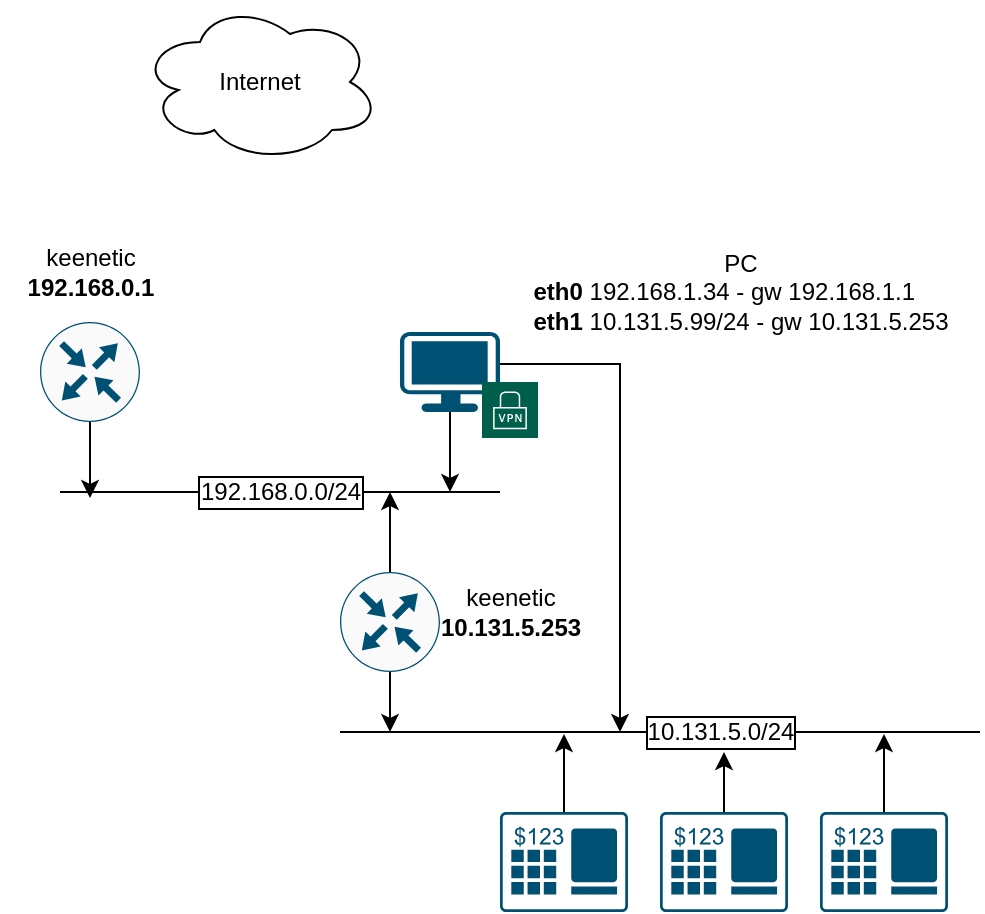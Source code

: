 <mxfile version="21.7.2" type="github">
  <diagram name="Страница — 1" id="cvJ9T2441eXsJ9PKUv6I">
    <mxGraphModel dx="875" dy="458" grid="1" gridSize="10" guides="1" tooltips="1" connect="1" arrows="1" fold="1" page="1" pageScale="1" pageWidth="827" pageHeight="1169" math="0" shadow="0">
      <root>
        <mxCell id="0" />
        <mxCell id="1" parent="0" />
        <mxCell id="dkGSF5NSOWRdjdezfaBx-14" value="" style="edgeStyle=orthogonalEdgeStyle;rounded=0;orthogonalLoop=1;jettySize=auto;html=1;" edge="1" parent="1" source="dkGSF5NSOWRdjdezfaBx-1">
          <mxGeometry relative="1" as="geometry">
            <mxPoint x="204" y="428" as="targetPoint" />
          </mxGeometry>
        </mxCell>
        <mxCell id="dkGSF5NSOWRdjdezfaBx-1" value="" style="sketch=0;points=[[0.5,0,0],[1,0.5,0],[0.5,1,0],[0,0.5,0],[0.145,0.145,0],[0.856,0.145,0],[0.855,0.856,0],[0.145,0.855,0]];verticalLabelPosition=bottom;html=1;verticalAlign=top;aspect=fixed;align=center;pointerEvents=1;shape=mxgraph.cisco19.rect;prIcon=router;fillColor=#FAFAFA;strokeColor=#005073;" vertex="1" parent="1">
          <mxGeometry x="179" y="340" width="50" height="50" as="geometry" />
        </mxCell>
        <mxCell id="dkGSF5NSOWRdjdezfaBx-2" value="" style="sketch=0;points=[[0.5,0,0],[1,0.5,0],[0.5,1,0],[0,0.5,0],[0.145,0.145,0],[0.856,0.145,0],[0.855,0.856,0],[0.145,0.855,0]];verticalLabelPosition=bottom;html=1;verticalAlign=top;aspect=fixed;align=center;pointerEvents=1;shape=mxgraph.cisco19.rect;prIcon=router;fillColor=#FAFAFA;strokeColor=#005073;" vertex="1" parent="1">
          <mxGeometry x="329" y="465" width="50" height="50" as="geometry" />
        </mxCell>
        <mxCell id="dkGSF5NSOWRdjdezfaBx-3" value="" style="points=[[0.03,0.03,0],[0.5,0,0],[0.97,0.03,0],[1,0.4,0],[0.97,0.745,0],[0.5,1,0],[0.03,0.745,0],[0,0.4,0]];verticalLabelPosition=bottom;sketch=0;html=1;verticalAlign=top;aspect=fixed;align=center;pointerEvents=1;shape=mxgraph.cisco19.workstation;fillColor=#005073;strokeColor=none;" vertex="1" parent="1">
          <mxGeometry x="359" y="345" width="50" height="40" as="geometry" />
        </mxCell>
        <mxCell id="dkGSF5NSOWRdjdezfaBx-19" value="" style="edgeStyle=orthogonalEdgeStyle;rounded=0;orthogonalLoop=1;jettySize=auto;html=1;" edge="1" parent="1" source="dkGSF5NSOWRdjdezfaBx-4">
          <mxGeometry relative="1" as="geometry">
            <mxPoint x="441" y="546" as="targetPoint" />
          </mxGeometry>
        </mxCell>
        <mxCell id="dkGSF5NSOWRdjdezfaBx-4" value="" style="sketch=0;points=[[0.015,0.015,0],[0.985,0.015,0],[0.985,0.985,0],[0.015,0.985,0],[0.25,0,0],[0.5,0,0],[0.75,0,0],[1,0.25,0],[1,0.5,0],[1,0.75,0],[0.75,1,0],[0.5,1,0],[0.25,1,0],[0,0.75,0],[0,0.5,0],[0,0.25,0]];verticalLabelPosition=bottom;html=1;verticalAlign=top;aspect=fixed;align=center;pointerEvents=1;shape=mxgraph.cisco19.pos;fillColor=#005073;strokeColor=none;" vertex="1" parent="1">
          <mxGeometry x="409" y="585" width="64" height="50" as="geometry" />
        </mxCell>
        <mxCell id="dkGSF5NSOWRdjdezfaBx-20" value="" style="edgeStyle=orthogonalEdgeStyle;rounded=0;orthogonalLoop=1;jettySize=auto;html=1;" edge="1" parent="1" source="dkGSF5NSOWRdjdezfaBx-5">
          <mxGeometry relative="1" as="geometry">
            <mxPoint x="521" y="555" as="targetPoint" />
          </mxGeometry>
        </mxCell>
        <mxCell id="dkGSF5NSOWRdjdezfaBx-5" value="" style="sketch=0;points=[[0.015,0.015,0],[0.985,0.015,0],[0.985,0.985,0],[0.015,0.985,0],[0.25,0,0],[0.5,0,0],[0.75,0,0],[1,0.25,0],[1,0.5,0],[1,0.75,0],[0.75,1,0],[0.5,1,0],[0.25,1,0],[0,0.75,0],[0,0.5,0],[0,0.25,0]];verticalLabelPosition=bottom;html=1;verticalAlign=top;aspect=fixed;align=center;pointerEvents=1;shape=mxgraph.cisco19.pos;fillColor=#005073;strokeColor=none;" vertex="1" parent="1">
          <mxGeometry x="489" y="585" width="64" height="50" as="geometry" />
        </mxCell>
        <mxCell id="dkGSF5NSOWRdjdezfaBx-21" value="" style="edgeStyle=orthogonalEdgeStyle;rounded=0;orthogonalLoop=1;jettySize=auto;html=1;" edge="1" parent="1" source="dkGSF5NSOWRdjdezfaBx-6">
          <mxGeometry relative="1" as="geometry">
            <mxPoint x="601" y="546" as="targetPoint" />
          </mxGeometry>
        </mxCell>
        <mxCell id="dkGSF5NSOWRdjdezfaBx-6" value="" style="sketch=0;points=[[0.015,0.015,0],[0.985,0.015,0],[0.985,0.985,0],[0.015,0.985,0],[0.25,0,0],[0.5,0,0],[0.75,0,0],[1,0.25,0],[1,0.5,0],[1,0.75,0],[0.75,1,0],[0.5,1,0],[0.25,1,0],[0,0.75,0],[0,0.5,0],[0,0.25,0]];verticalLabelPosition=bottom;html=1;verticalAlign=top;aspect=fixed;align=center;pointerEvents=1;shape=mxgraph.cisco19.pos;fillColor=#005073;strokeColor=none;" vertex="1" parent="1">
          <mxGeometry x="569" y="585" width="64" height="50" as="geometry" />
        </mxCell>
        <mxCell id="dkGSF5NSOWRdjdezfaBx-7" value="" style="endArrow=none;html=1;rounded=0;" edge="1" parent="1">
          <mxGeometry width="50" height="50" relative="1" as="geometry">
            <mxPoint x="409" y="425" as="sourcePoint" />
            <mxPoint x="189" y="425" as="targetPoint" />
          </mxGeometry>
        </mxCell>
        <mxCell id="dkGSF5NSOWRdjdezfaBx-8" value="192.168.0.0/24" style="edgeLabel;html=1;align=center;verticalAlign=middle;resizable=0;points=[];fontSize=12;labelBorderColor=default;" vertex="1" connectable="0" parent="dkGSF5NSOWRdjdezfaBx-7">
          <mxGeometry x="-0.262" relative="1" as="geometry">
            <mxPoint x="-29" as="offset" />
          </mxGeometry>
        </mxCell>
        <mxCell id="dkGSF5NSOWRdjdezfaBx-9" value="" style="endArrow=none;html=1;rounded=0;" edge="1" parent="1">
          <mxGeometry width="50" height="50" relative="1" as="geometry">
            <mxPoint x="649" y="545" as="sourcePoint" />
            <mxPoint x="329" y="545" as="targetPoint" />
          </mxGeometry>
        </mxCell>
        <mxCell id="dkGSF5NSOWRdjdezfaBx-10" value="10.131.5.0/24" style="edgeLabel;html=1;align=center;verticalAlign=middle;resizable=0;points=[];fontSize=12;labelBorderColor=default;" vertex="1" connectable="0" parent="dkGSF5NSOWRdjdezfaBx-9">
          <mxGeometry x="-0.262" relative="1" as="geometry">
            <mxPoint x="-12" as="offset" />
          </mxGeometry>
        </mxCell>
        <mxCell id="dkGSF5NSOWRdjdezfaBx-15" value="" style="endArrow=classic;html=1;rounded=0;exitX=0.5;exitY=1;exitDx=0;exitDy=0;exitPerimeter=0;" edge="1" parent="1" source="dkGSF5NSOWRdjdezfaBx-3">
          <mxGeometry width="50" height="50" relative="1" as="geometry">
            <mxPoint x="399" y="525" as="sourcePoint" />
            <mxPoint x="384" y="425" as="targetPoint" />
          </mxGeometry>
        </mxCell>
        <mxCell id="dkGSF5NSOWRdjdezfaBx-16" value="" style="endArrow=classic;html=1;rounded=0;exitX=1;exitY=0.4;exitDx=0;exitDy=0;exitPerimeter=0;" edge="1" parent="1" source="dkGSF5NSOWRdjdezfaBx-3">
          <mxGeometry width="50" height="50" relative="1" as="geometry">
            <mxPoint x="399" y="525" as="sourcePoint" />
            <mxPoint x="469" y="545" as="targetPoint" />
            <Array as="points">
              <mxPoint x="469" y="361" />
            </Array>
          </mxGeometry>
        </mxCell>
        <mxCell id="dkGSF5NSOWRdjdezfaBx-17" value="" style="endArrow=classic;html=1;rounded=0;exitX=0.5;exitY=1;exitDx=0;exitDy=0;exitPerimeter=0;" edge="1" parent="1" source="dkGSF5NSOWRdjdezfaBx-2">
          <mxGeometry width="50" height="50" relative="1" as="geometry">
            <mxPoint x="399" y="525" as="sourcePoint" />
            <mxPoint x="354" y="545" as="targetPoint" />
            <Array as="points" />
          </mxGeometry>
        </mxCell>
        <mxCell id="dkGSF5NSOWRdjdezfaBx-18" value="" style="endArrow=classic;html=1;rounded=0;exitX=0.5;exitY=0;exitDx=0;exitDy=0;exitPerimeter=0;" edge="1" parent="1" source="dkGSF5NSOWRdjdezfaBx-2">
          <mxGeometry width="50" height="50" relative="1" as="geometry">
            <mxPoint x="369" y="455" as="sourcePoint" />
            <mxPoint x="354" y="425" as="targetPoint" />
          </mxGeometry>
        </mxCell>
        <mxCell id="dkGSF5NSOWRdjdezfaBx-22" value="Internet" style="ellipse;shape=cloud;whiteSpace=wrap;html=1;" vertex="1" parent="1">
          <mxGeometry x="229" y="180" width="120" height="80" as="geometry" />
        </mxCell>
        <mxCell id="dkGSF5NSOWRdjdezfaBx-23" value="keenetic&lt;br&gt;&lt;b&gt;192.168.0.1&lt;/b&gt;" style="text;html=1;align=center;verticalAlign=middle;resizable=0;points=[];autosize=1;strokeColor=none;fillColor=none;" vertex="1" parent="1">
          <mxGeometry x="159" y="295" width="90" height="40" as="geometry" />
        </mxCell>
        <mxCell id="dkGSF5NSOWRdjdezfaBx-24" value="keenetic&lt;br&gt;&lt;b&gt;10.131.5.253&lt;br&gt;&lt;/b&gt;" style="text;html=1;align=center;verticalAlign=middle;resizable=0;points=[];autosize=1;strokeColor=none;fillColor=none;" vertex="1" parent="1">
          <mxGeometry x="369" y="465" width="90" height="40" as="geometry" />
        </mxCell>
        <mxCell id="dkGSF5NSOWRdjdezfaBx-25" value="PC&lt;br&gt;&lt;div style=&quot;text-align: left;&quot;&gt;&lt;b style=&quot;background-color: initial;&quot;&gt;eth0&lt;/b&gt;&lt;span style=&quot;background-color: initial;&quot;&gt; 192.168.1.34 - gw 192.168.1.1&lt;/span&gt;&lt;/div&gt;&lt;b&gt;&lt;div style=&quot;text-align: left;&quot;&gt;&lt;b style=&quot;background-color: initial;&quot;&gt;eth1&lt;/b&gt;&lt;span style=&quot;background-color: initial; font-weight: normal;&quot;&gt; 10.131.5.99/24 - gw 10.131.5.253&lt;/span&gt;&lt;/div&gt;&lt;/b&gt;" style="text;html=1;align=center;verticalAlign=middle;resizable=0;points=[];autosize=1;strokeColor=none;fillColor=none;" vertex="1" parent="1">
          <mxGeometry x="414" y="295" width="230" height="60" as="geometry" />
        </mxCell>
        <mxCell id="dkGSF5NSOWRdjdezfaBx-26" value="" style="sketch=0;pointerEvents=1;shadow=0;dashed=0;html=1;strokeColor=none;fillColor=#005F4B;labelPosition=center;verticalLabelPosition=bottom;verticalAlign=top;align=center;outlineConnect=0;shape=mxgraph.veeam2.vpn;" vertex="1" parent="1">
          <mxGeometry x="400" y="370" width="28.0" height="28.0" as="geometry" />
        </mxCell>
      </root>
    </mxGraphModel>
  </diagram>
</mxfile>
